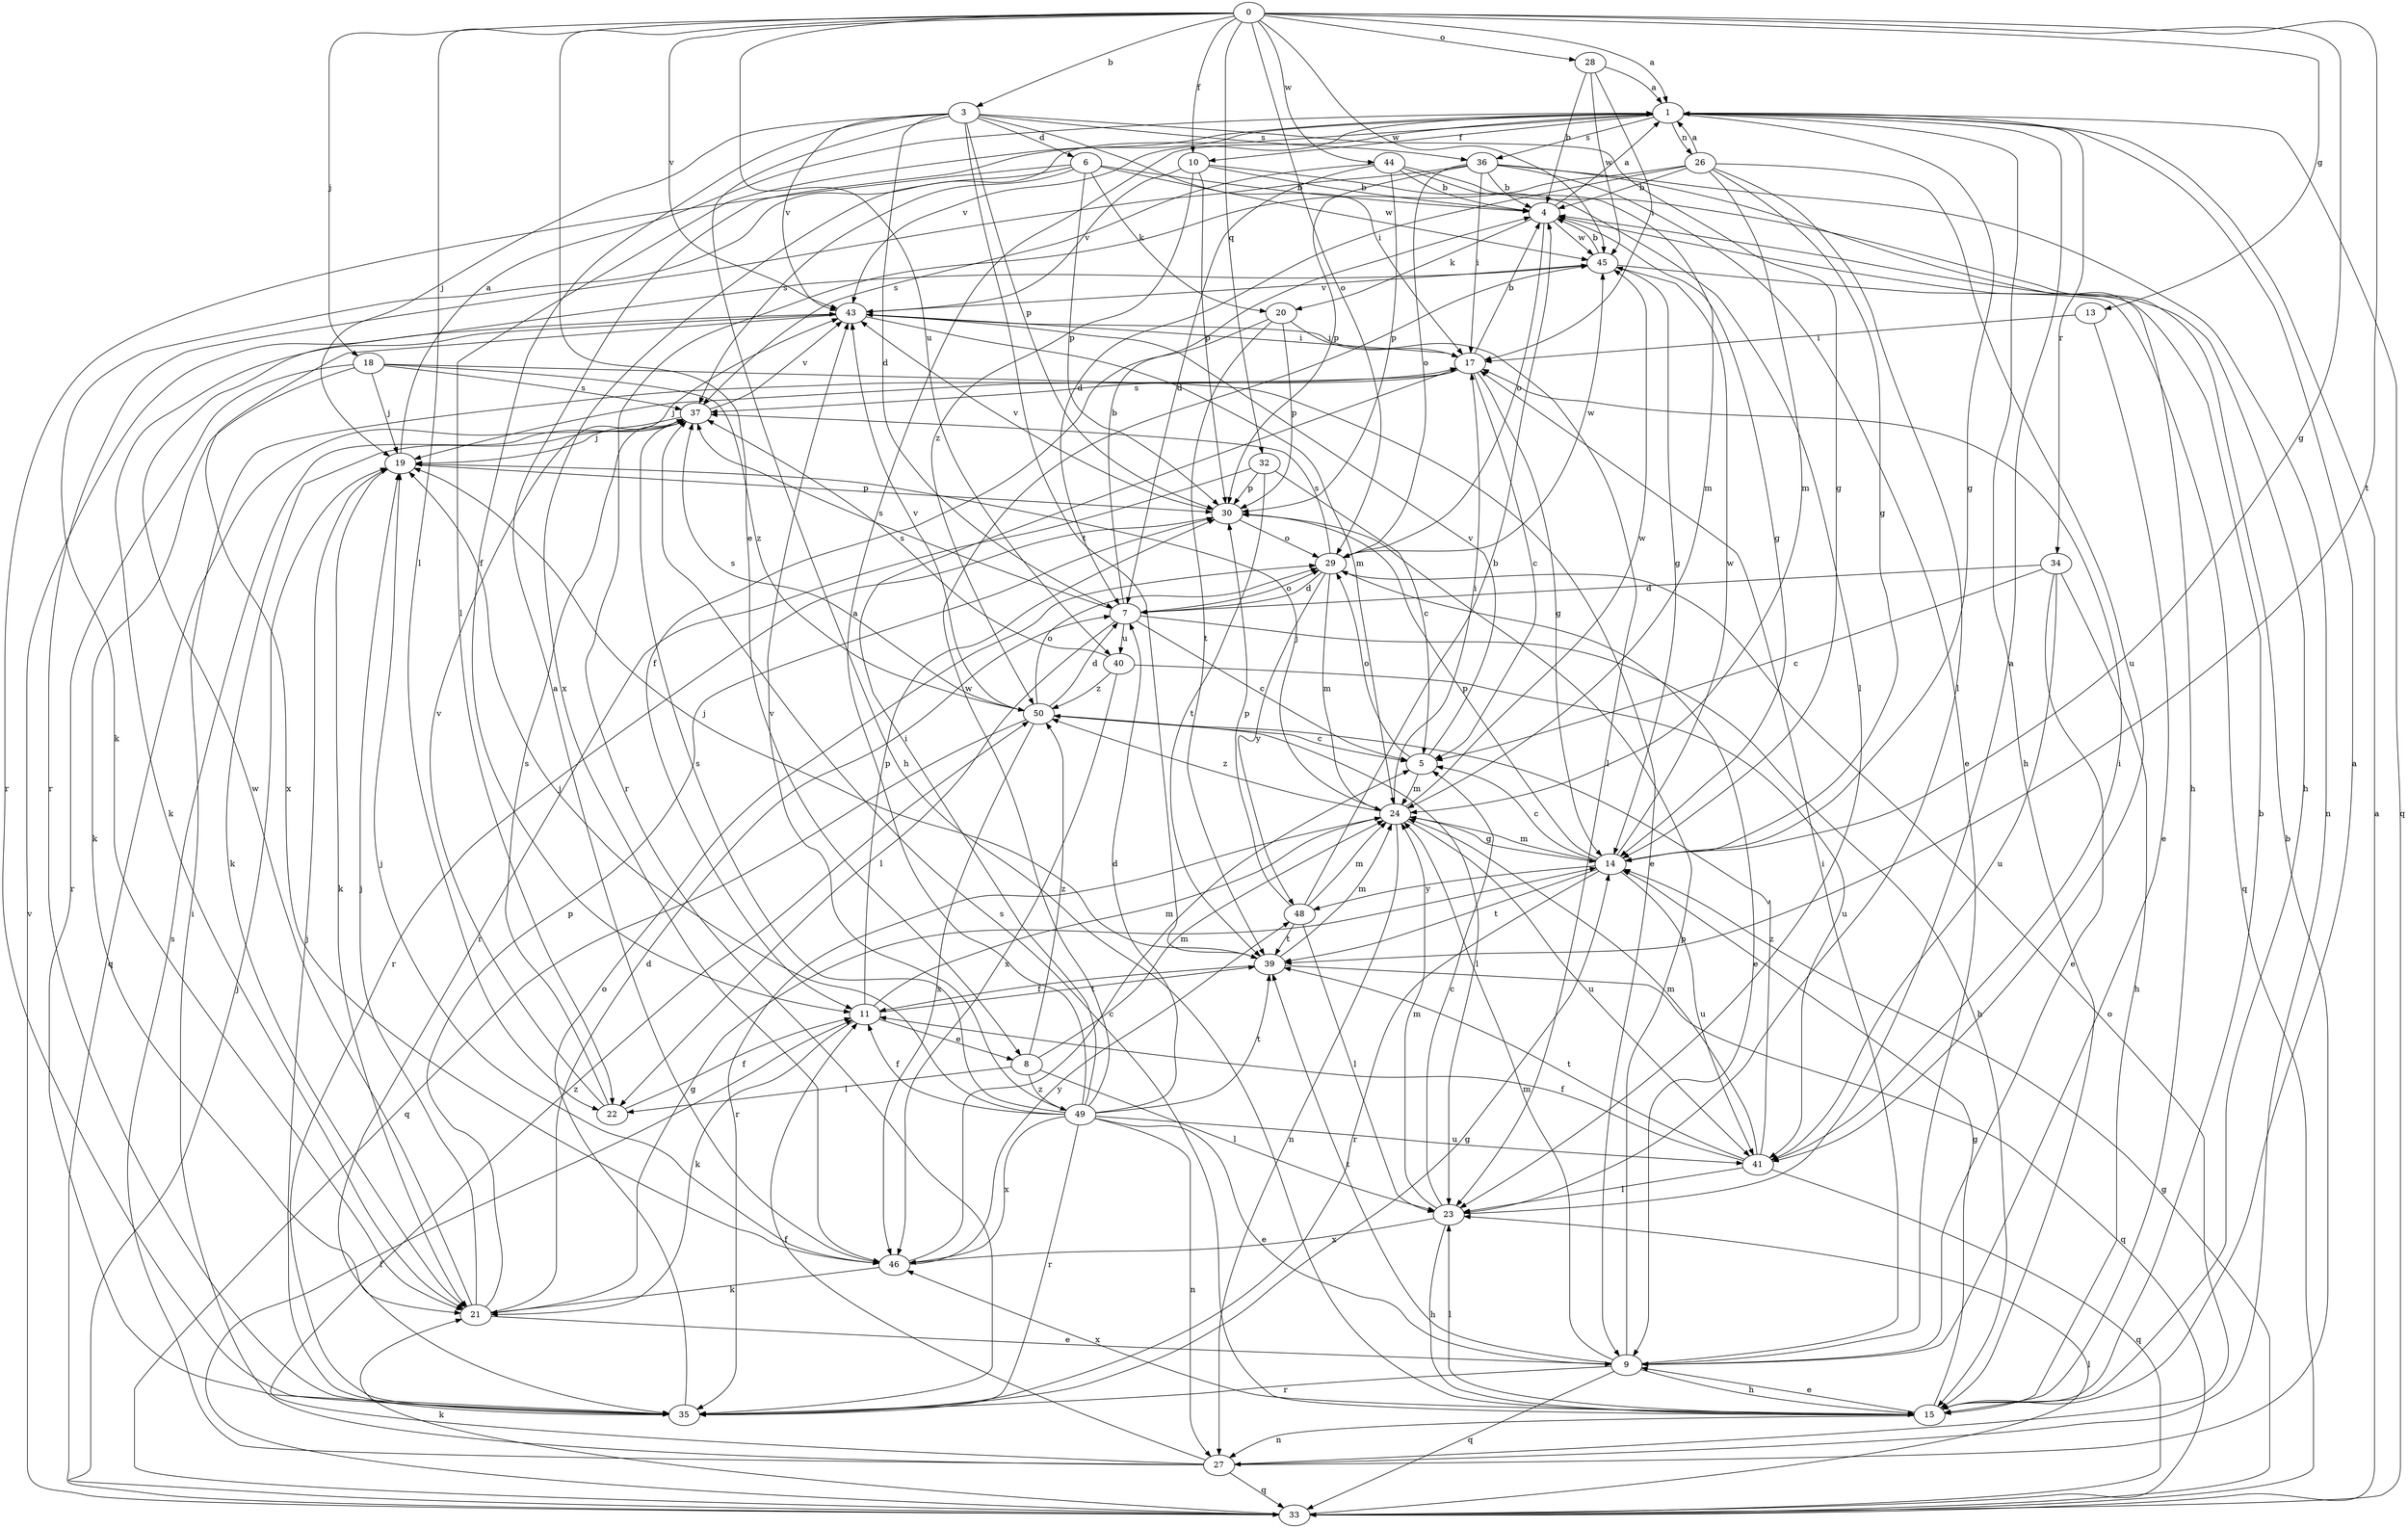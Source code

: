 strict digraph  {
0;
1;
3;
4;
5;
6;
7;
8;
9;
10;
11;
13;
14;
15;
17;
18;
19;
20;
21;
22;
23;
24;
26;
27;
28;
29;
30;
32;
33;
34;
35;
36;
37;
39;
40;
41;
43;
44;
45;
46;
48;
49;
50;
0 -> 1  [label=a];
0 -> 3  [label=b];
0 -> 8  [label=e];
0 -> 10  [label=f];
0 -> 13  [label=g];
0 -> 14  [label=g];
0 -> 18  [label=j];
0 -> 22  [label=l];
0 -> 28  [label=o];
0 -> 29  [label=o];
0 -> 32  [label=q];
0 -> 39  [label=t];
0 -> 40  [label=u];
0 -> 43  [label=v];
0 -> 44  [label=w];
0 -> 45  [label=w];
1 -> 10  [label=f];
1 -> 14  [label=g];
1 -> 15  [label=h];
1 -> 22  [label=l];
1 -> 26  [label=n];
1 -> 33  [label=q];
1 -> 34  [label=r];
1 -> 36  [label=s];
1 -> 43  [label=v];
1 -> 46  [label=x];
3 -> 6  [label=d];
3 -> 7  [label=d];
3 -> 11  [label=f];
3 -> 14  [label=g];
3 -> 15  [label=h];
3 -> 17  [label=i];
3 -> 19  [label=j];
3 -> 30  [label=p];
3 -> 36  [label=s];
3 -> 39  [label=t];
3 -> 43  [label=v];
4 -> 1  [label=a];
4 -> 14  [label=g];
4 -> 20  [label=k];
4 -> 29  [label=o];
4 -> 45  [label=w];
5 -> 24  [label=m];
5 -> 29  [label=o];
5 -> 43  [label=v];
6 -> 4  [label=b];
6 -> 20  [label=k];
6 -> 21  [label=k];
6 -> 30  [label=p];
6 -> 35  [label=r];
6 -> 37  [label=s];
6 -> 45  [label=w];
7 -> 4  [label=b];
7 -> 5  [label=c];
7 -> 15  [label=h];
7 -> 22  [label=l];
7 -> 29  [label=o];
7 -> 37  [label=s];
7 -> 40  [label=u];
8 -> 22  [label=l];
8 -> 23  [label=l];
8 -> 24  [label=m];
8 -> 49  [label=z];
8 -> 50  [label=z];
9 -> 15  [label=h];
9 -> 17  [label=i];
9 -> 24  [label=m];
9 -> 30  [label=p];
9 -> 33  [label=q];
9 -> 35  [label=r];
9 -> 39  [label=t];
10 -> 4  [label=b];
10 -> 23  [label=l];
10 -> 30  [label=p];
10 -> 43  [label=v];
10 -> 50  [label=z];
11 -> 8  [label=e];
11 -> 21  [label=k];
11 -> 24  [label=m];
11 -> 30  [label=p];
11 -> 39  [label=t];
13 -> 9  [label=e];
13 -> 17  [label=i];
14 -> 5  [label=c];
14 -> 24  [label=m];
14 -> 30  [label=p];
14 -> 35  [label=r];
14 -> 39  [label=t];
14 -> 41  [label=u];
14 -> 45  [label=w];
14 -> 48  [label=y];
15 -> 1  [label=a];
15 -> 4  [label=b];
15 -> 9  [label=e];
15 -> 14  [label=g];
15 -> 23  [label=l];
15 -> 27  [label=n];
15 -> 37  [label=s];
15 -> 46  [label=x];
17 -> 4  [label=b];
17 -> 5  [label=c];
17 -> 14  [label=g];
17 -> 19  [label=j];
17 -> 37  [label=s];
18 -> 9  [label=e];
18 -> 19  [label=j];
18 -> 21  [label=k];
18 -> 35  [label=r];
18 -> 37  [label=s];
18 -> 50  [label=z];
19 -> 1  [label=a];
19 -> 21  [label=k];
19 -> 30  [label=p];
20 -> 11  [label=f];
20 -> 17  [label=i];
20 -> 30  [label=p];
20 -> 39  [label=t];
21 -> 7  [label=d];
21 -> 9  [label=e];
21 -> 14  [label=g];
21 -> 19  [label=j];
21 -> 30  [label=p];
21 -> 45  [label=w];
22 -> 11  [label=f];
22 -> 37  [label=s];
22 -> 43  [label=v];
23 -> 1  [label=a];
23 -> 5  [label=c];
23 -> 15  [label=h];
23 -> 24  [label=m];
23 -> 46  [label=x];
24 -> 14  [label=g];
24 -> 17  [label=i];
24 -> 19  [label=j];
24 -> 27  [label=n];
24 -> 35  [label=r];
24 -> 41  [label=u];
24 -> 45  [label=w];
24 -> 50  [label=z];
26 -> 1  [label=a];
26 -> 4  [label=b];
26 -> 7  [label=d];
26 -> 14  [label=g];
26 -> 23  [label=l];
26 -> 24  [label=m];
26 -> 35  [label=r];
26 -> 41  [label=u];
27 -> 4  [label=b];
27 -> 11  [label=f];
27 -> 17  [label=i];
27 -> 29  [label=o];
27 -> 33  [label=q];
27 -> 37  [label=s];
27 -> 50  [label=z];
28 -> 1  [label=a];
28 -> 4  [label=b];
28 -> 17  [label=i];
28 -> 45  [label=w];
29 -> 7  [label=d];
29 -> 9  [label=e];
29 -> 24  [label=m];
29 -> 37  [label=s];
29 -> 45  [label=w];
29 -> 48  [label=y];
30 -> 29  [label=o];
30 -> 35  [label=r];
30 -> 43  [label=v];
32 -> 5  [label=c];
32 -> 30  [label=p];
32 -> 35  [label=r];
32 -> 39  [label=t];
33 -> 1  [label=a];
33 -> 11  [label=f];
33 -> 14  [label=g];
33 -> 19  [label=j];
33 -> 21  [label=k];
33 -> 23  [label=l];
33 -> 43  [label=v];
34 -> 5  [label=c];
34 -> 7  [label=d];
34 -> 9  [label=e];
34 -> 15  [label=h];
34 -> 41  [label=u];
35 -> 14  [label=g];
35 -> 19  [label=j];
35 -> 29  [label=o];
36 -> 4  [label=b];
36 -> 9  [label=e];
36 -> 15  [label=h];
36 -> 17  [label=i];
36 -> 27  [label=n];
36 -> 29  [label=o];
36 -> 30  [label=p];
36 -> 35  [label=r];
37 -> 19  [label=j];
37 -> 21  [label=k];
37 -> 33  [label=q];
37 -> 43  [label=v];
39 -> 11  [label=f];
39 -> 19  [label=j];
39 -> 24  [label=m];
39 -> 33  [label=q];
40 -> 37  [label=s];
40 -> 41  [label=u];
40 -> 46  [label=x];
40 -> 50  [label=z];
41 -> 11  [label=f];
41 -> 17  [label=i];
41 -> 23  [label=l];
41 -> 24  [label=m];
41 -> 33  [label=q];
41 -> 39  [label=t];
41 -> 50  [label=z];
43 -> 17  [label=i];
43 -> 21  [label=k];
43 -> 23  [label=l];
43 -> 24  [label=m];
43 -> 46  [label=x];
44 -> 4  [label=b];
44 -> 7  [label=d];
44 -> 15  [label=h];
44 -> 24  [label=m];
44 -> 30  [label=p];
44 -> 37  [label=s];
45 -> 4  [label=b];
45 -> 14  [label=g];
45 -> 33  [label=q];
45 -> 43  [label=v];
46 -> 1  [label=a];
46 -> 5  [label=c];
46 -> 19  [label=j];
46 -> 21  [label=k];
46 -> 48  [label=y];
48 -> 4  [label=b];
48 -> 23  [label=l];
48 -> 24  [label=m];
48 -> 30  [label=p];
48 -> 39  [label=t];
49 -> 1  [label=a];
49 -> 7  [label=d];
49 -> 9  [label=e];
49 -> 11  [label=f];
49 -> 17  [label=i];
49 -> 19  [label=j];
49 -> 27  [label=n];
49 -> 35  [label=r];
49 -> 37  [label=s];
49 -> 39  [label=t];
49 -> 41  [label=u];
49 -> 43  [label=v];
49 -> 45  [label=w];
49 -> 46  [label=x];
50 -> 5  [label=c];
50 -> 7  [label=d];
50 -> 23  [label=l];
50 -> 29  [label=o];
50 -> 33  [label=q];
50 -> 37  [label=s];
50 -> 43  [label=v];
50 -> 46  [label=x];
}
